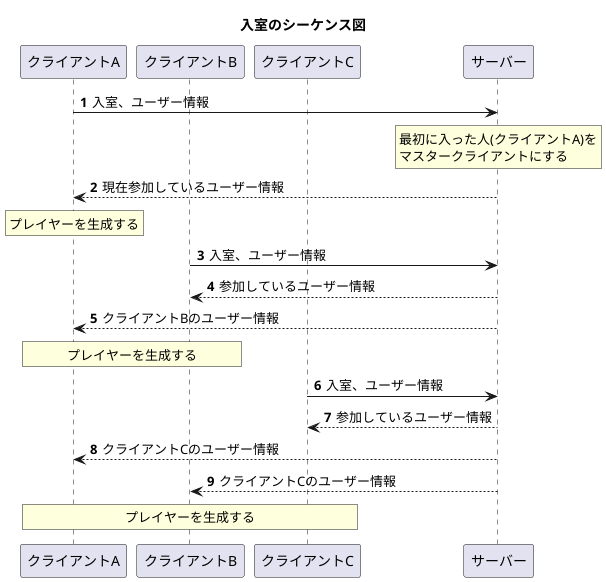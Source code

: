 @startuml
'https://plantuml.com/sequence-diagram


participant クライアントA
participant クライアントB
participant クライアントC
participant サーバー

autonumber
title 入室のシーケンス図
クライアントA -> サーバー:入室、ユーザー情報
rnote over サーバー:最初に入った人(クライアントA)を\nマスタークライアントにする
クライアントA <-- サーバー:現在参加しているユーザー情報
rnote over クライアントA:プレイヤーを生成する

クライアントB -> サーバー:入室、ユーザー情報
クライアントB <-- サーバー:参加しているユーザー情報
クライアントA <-- サーバー:クライアントBのユーザー情報
rnote over クライアントA,クライアントB:プレイヤーを生成する

クライアントC -> サーバー:入室、ユーザー情報
クライアントC <-- サーバー:参加しているユーザー情報
クライアントA <-- サーバー:クライアントCのユーザー情報
クライアントB <-- サーバー:クライアントCのユーザー情報
rnote over クライアントA,クライアントC:プレイヤーを生成する
@enduml